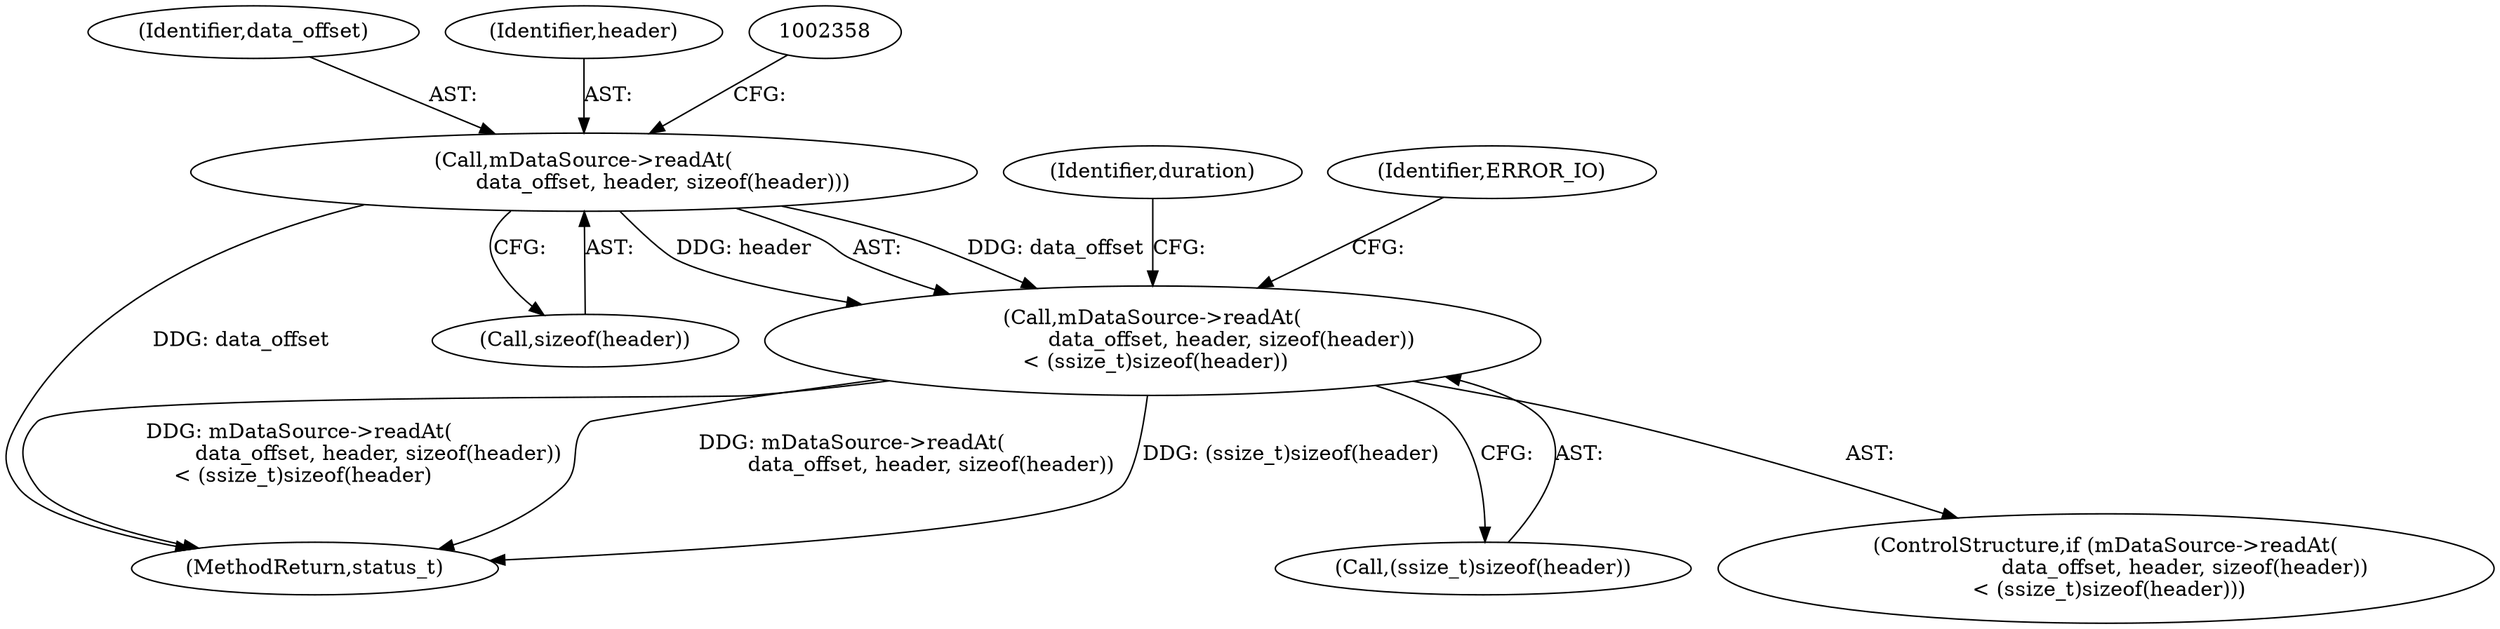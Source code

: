digraph "0_Android_463a6f807e187828442949d1924e143cf07778c6@API" {
"1002352" [label="(Call,mDataSource->readAt(\n                        data_offset, header, sizeof(header)))"];
"1002351" [label="(Call,mDataSource->readAt(\n                        data_offset, header, sizeof(header))\n < (ssize_t)sizeof(header))"];
"1002351" [label="(Call,mDataSource->readAt(\n                        data_offset, header, sizeof(header))\n < (ssize_t)sizeof(header))"];
"1002353" [label="(Identifier,data_offset)"];
"1002363" [label="(Identifier,ERROR_IO)"];
"1002352" [label="(Call,mDataSource->readAt(\n                        data_offset, header, sizeof(header)))"];
"1002918" [label="(MethodReturn,status_t)"];
"1002350" [label="(ControlStructure,if (mDataSource->readAt(\n                        data_offset, header, sizeof(header))\n < (ssize_t)sizeof(header)))"];
"1002355" [label="(Call,sizeof(header))"];
"1002367" [label="(Identifier,duration)"];
"1002354" [label="(Identifier,header)"];
"1002357" [label="(Call,(ssize_t)sizeof(header))"];
"1002352" -> "1002351"  [label="AST: "];
"1002352" -> "1002355"  [label="CFG: "];
"1002353" -> "1002352"  [label="AST: "];
"1002354" -> "1002352"  [label="AST: "];
"1002355" -> "1002352"  [label="AST: "];
"1002358" -> "1002352"  [label="CFG: "];
"1002352" -> "1002918"  [label="DDG: data_offset"];
"1002352" -> "1002351"  [label="DDG: data_offset"];
"1002352" -> "1002351"  [label="DDG: header"];
"1002351" -> "1002350"  [label="AST: "];
"1002351" -> "1002357"  [label="CFG: "];
"1002357" -> "1002351"  [label="AST: "];
"1002363" -> "1002351"  [label="CFG: "];
"1002367" -> "1002351"  [label="CFG: "];
"1002351" -> "1002918"  [label="DDG: (ssize_t)sizeof(header)"];
"1002351" -> "1002918"  [label="DDG: mDataSource->readAt(\n                        data_offset, header, sizeof(header))\n < (ssize_t)sizeof(header)"];
"1002351" -> "1002918"  [label="DDG: mDataSource->readAt(\n                        data_offset, header, sizeof(header))"];
}

